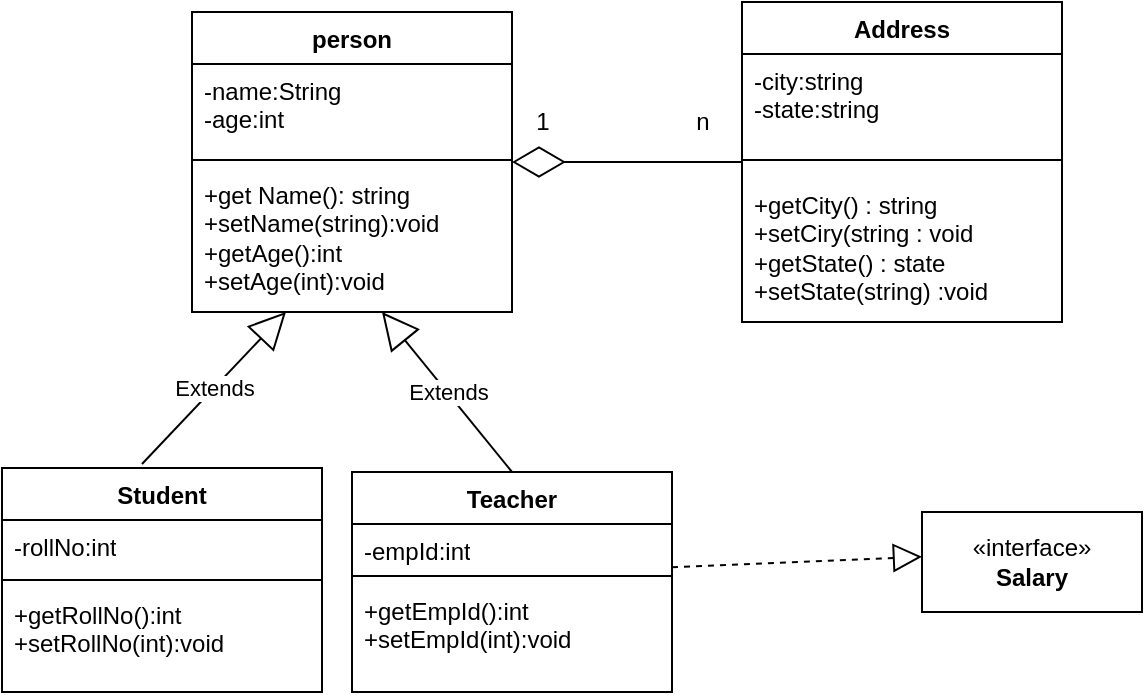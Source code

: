 <mxfile version="21.6.3" type="google">
  <diagram name="Page-1" id="uPs439BGXr5BV0rZQMpI">
    <mxGraphModel grid="1" page="1" gridSize="10" guides="1" tooltips="1" connect="1" arrows="1" fold="1" pageScale="1" pageWidth="850" pageHeight="1100" math="0" shadow="0">
      <root>
        <mxCell id="0" />
        <mxCell id="1" parent="0" />
        <mxCell id="1gFsBYJHaGa0rR8vpXSD-17" value="person" style="swimlane;fontStyle=1;align=center;verticalAlign=top;childLayout=stackLayout;horizontal=1;startSize=26;horizontalStack=0;resizeParent=1;resizeParentMax=0;resizeLast=0;collapsible=1;marginBottom=0;whiteSpace=wrap;html=1;" vertex="1" parent="1">
          <mxGeometry x="345" y="20" width="160" height="150" as="geometry" />
        </mxCell>
        <mxCell id="1gFsBYJHaGa0rR8vpXSD-18" value="-name:String&lt;br&gt;-age:int" style="text;strokeColor=none;fillColor=none;align=left;verticalAlign=top;spacingLeft=4;spacingRight=4;overflow=hidden;rotatable=0;points=[[0,0.5],[1,0.5]];portConstraint=eastwest;whiteSpace=wrap;html=1;" vertex="1" parent="1gFsBYJHaGa0rR8vpXSD-17">
          <mxGeometry y="26" width="160" height="44" as="geometry" />
        </mxCell>
        <mxCell id="1gFsBYJHaGa0rR8vpXSD-19" value="" style="line;strokeWidth=1;fillColor=none;align=left;verticalAlign=middle;spacingTop=-1;spacingLeft=3;spacingRight=3;rotatable=0;labelPosition=right;points=[];portConstraint=eastwest;strokeColor=inherit;" vertex="1" parent="1gFsBYJHaGa0rR8vpXSD-17">
          <mxGeometry y="70" width="160" height="8" as="geometry" />
        </mxCell>
        <mxCell id="1gFsBYJHaGa0rR8vpXSD-20" value="+get Name(): string&lt;br&gt;+setName(string):void&lt;br&gt;+getAge():int&lt;br&gt;+setAge(int):void" style="text;strokeColor=none;fillColor=none;align=left;verticalAlign=top;spacingLeft=4;spacingRight=4;overflow=hidden;rotatable=0;points=[[0,0.5],[1,0.5]];portConstraint=eastwest;whiteSpace=wrap;html=1;" vertex="1" parent="1gFsBYJHaGa0rR8vpXSD-17">
          <mxGeometry y="78" width="160" height="72" as="geometry" />
        </mxCell>
        <mxCell id="1gFsBYJHaGa0rR8vpXSD-22" value="Student" style="swimlane;fontStyle=1;align=center;verticalAlign=top;childLayout=stackLayout;horizontal=1;startSize=26;horizontalStack=0;resizeParent=1;resizeParentMax=0;resizeLast=0;collapsible=1;marginBottom=0;whiteSpace=wrap;html=1;" vertex="1" parent="1">
          <mxGeometry x="250" y="248" width="160" height="112" as="geometry" />
        </mxCell>
        <mxCell id="1gFsBYJHaGa0rR8vpXSD-23" value="-rollNo:int" style="text;strokeColor=none;fillColor=none;align=left;verticalAlign=top;spacingLeft=4;spacingRight=4;overflow=hidden;rotatable=0;points=[[0,0.5],[1,0.5]];portConstraint=eastwest;whiteSpace=wrap;html=1;" vertex="1" parent="1gFsBYJHaGa0rR8vpXSD-22">
          <mxGeometry y="26" width="160" height="26" as="geometry" />
        </mxCell>
        <mxCell id="1gFsBYJHaGa0rR8vpXSD-55" value="" style="line;strokeWidth=1;fillColor=none;align=left;verticalAlign=middle;spacingTop=-1;spacingLeft=3;spacingRight=3;rotatable=0;labelPosition=right;points=[];portConstraint=eastwest;strokeColor=inherit;" vertex="1" parent="1gFsBYJHaGa0rR8vpXSD-22">
          <mxGeometry y="52" width="160" height="8" as="geometry" />
        </mxCell>
        <mxCell id="1gFsBYJHaGa0rR8vpXSD-25" value="+getRollNo():int&lt;br&gt;+setRollNo(int):void" style="text;strokeColor=none;fillColor=none;align=left;verticalAlign=top;spacingLeft=4;spacingRight=4;overflow=hidden;rotatable=0;points=[[0,0.5],[1,0.5]];portConstraint=eastwest;whiteSpace=wrap;html=1;" vertex="1" parent="1gFsBYJHaGa0rR8vpXSD-22">
          <mxGeometry y="60" width="160" height="52" as="geometry" />
        </mxCell>
        <mxCell id="1gFsBYJHaGa0rR8vpXSD-26" value="Teacher" style="swimlane;fontStyle=1;align=center;verticalAlign=top;childLayout=stackLayout;horizontal=1;startSize=26;horizontalStack=0;resizeParent=1;resizeParentMax=0;resizeLast=0;collapsible=1;marginBottom=0;whiteSpace=wrap;html=1;" vertex="1" parent="1">
          <mxGeometry x="425" y="250" width="160" height="110" as="geometry" />
        </mxCell>
        <mxCell id="1gFsBYJHaGa0rR8vpXSD-27" value="-empId:int" style="text;strokeColor=none;fillColor=none;align=left;verticalAlign=top;spacingLeft=4;spacingRight=4;overflow=hidden;rotatable=0;points=[[0,0.5],[1,0.5]];portConstraint=eastwest;whiteSpace=wrap;html=1;" vertex="1" parent="1gFsBYJHaGa0rR8vpXSD-26">
          <mxGeometry y="26" width="160" height="22" as="geometry" />
        </mxCell>
        <mxCell id="1gFsBYJHaGa0rR8vpXSD-28" value="" style="line;strokeWidth=1;fillColor=none;align=left;verticalAlign=middle;spacingTop=-1;spacingLeft=3;spacingRight=3;rotatable=0;labelPosition=right;points=[];portConstraint=eastwest;strokeColor=inherit;" vertex="1" parent="1gFsBYJHaGa0rR8vpXSD-26">
          <mxGeometry y="48" width="160" height="8" as="geometry" />
        </mxCell>
        <mxCell id="1gFsBYJHaGa0rR8vpXSD-29" value="+getEmpId():int&lt;br&gt;+setEmpId(int):void" style="text;strokeColor=none;fillColor=none;align=left;verticalAlign=top;spacingLeft=4;spacingRight=4;overflow=hidden;rotatable=0;points=[[0,0.5],[1,0.5]];portConstraint=eastwest;whiteSpace=wrap;html=1;" vertex="1" parent="1gFsBYJHaGa0rR8vpXSD-26">
          <mxGeometry y="56" width="160" height="54" as="geometry" />
        </mxCell>
        <mxCell id="1gFsBYJHaGa0rR8vpXSD-32" value="Extends" style="endArrow=block;endSize=16;endFill=0;html=1;rounded=0;exitX=0.5;exitY=0;exitDx=0;exitDy=0;" edge="1" parent="1" source="1gFsBYJHaGa0rR8vpXSD-26">
          <mxGeometry width="160" relative="1" as="geometry">
            <mxPoint x="550" y="200" as="sourcePoint" />
            <mxPoint x="440" y="170" as="targetPoint" />
            <Array as="points" />
          </mxGeometry>
        </mxCell>
        <mxCell id="1gFsBYJHaGa0rR8vpXSD-36" value="Extends" style="endArrow=block;endSize=16;endFill=0;html=1;rounded=0;exitX=0.5;exitY=0;exitDx=0;exitDy=0;entryX=0.356;entryY=1.042;entryDx=0;entryDy=0;entryPerimeter=0;" edge="1" parent="1">
          <mxGeometry width="160" relative="1" as="geometry">
            <mxPoint x="320" y="245.98" as="sourcePoint" />
            <mxPoint x="391.96" y="170.004" as="targetPoint" />
          </mxGeometry>
        </mxCell>
        <mxCell id="1gFsBYJHaGa0rR8vpXSD-42" value="Address" style="swimlane;fontStyle=1;align=center;verticalAlign=top;childLayout=stackLayout;horizontal=1;startSize=26;horizontalStack=0;resizeParent=1;resizeParentMax=0;resizeLast=0;collapsible=1;marginBottom=0;whiteSpace=wrap;html=1;" vertex="1" parent="1">
          <mxGeometry x="620" y="15" width="160" height="160" as="geometry" />
        </mxCell>
        <mxCell id="1gFsBYJHaGa0rR8vpXSD-43" value="-city:string&lt;br&gt;-state:string" style="text;strokeColor=none;fillColor=none;align=left;verticalAlign=top;spacingLeft=4;spacingRight=4;overflow=hidden;rotatable=0;points=[[0,0.5],[1,0.5]];portConstraint=eastwest;whiteSpace=wrap;html=1;" vertex="1" parent="1gFsBYJHaGa0rR8vpXSD-42">
          <mxGeometry y="26" width="160" height="44" as="geometry" />
        </mxCell>
        <mxCell id="1gFsBYJHaGa0rR8vpXSD-44" value="" style="line;strokeWidth=1;fillColor=none;align=left;verticalAlign=middle;spacingTop=-1;spacingLeft=3;spacingRight=3;rotatable=0;labelPosition=right;points=[];portConstraint=eastwest;strokeColor=inherit;" vertex="1" parent="1gFsBYJHaGa0rR8vpXSD-42">
          <mxGeometry y="70" width="160" height="18" as="geometry" />
        </mxCell>
        <mxCell id="1gFsBYJHaGa0rR8vpXSD-45" value="+getCity() : string&lt;br&gt;+setCiry(string : void&lt;br&gt;+getState() : state&lt;br&gt;+setState(string) :void" style="text;strokeColor=none;fillColor=none;align=left;verticalAlign=top;spacingLeft=4;spacingRight=4;overflow=hidden;rotatable=0;points=[[0,0.5],[1,0.5]];portConstraint=eastwest;whiteSpace=wrap;html=1;" vertex="1" parent="1gFsBYJHaGa0rR8vpXSD-42">
          <mxGeometry y="88" width="160" height="72" as="geometry" />
        </mxCell>
        <mxCell id="1gFsBYJHaGa0rR8vpXSD-46" value="" style="endArrow=diamondThin;endFill=0;endSize=24;html=1;rounded=0;" edge="1" parent="1">
          <mxGeometry width="160" relative="1" as="geometry">
            <mxPoint x="620" y="95" as="sourcePoint" />
            <mxPoint x="505" y="95" as="targetPoint" />
          </mxGeometry>
        </mxCell>
        <mxCell id="1gFsBYJHaGa0rR8vpXSD-48" value="«interface»&lt;br&gt;&lt;b&gt;Salary&lt;/b&gt;" style="html=1;whiteSpace=wrap;" vertex="1" parent="1">
          <mxGeometry x="710" y="270" width="110" height="50" as="geometry" />
        </mxCell>
        <mxCell id="1gFsBYJHaGa0rR8vpXSD-52" value="" style="endArrow=block;dashed=1;endFill=0;endSize=12;html=1;rounded=0;entryX=0;entryY=0.5;entryDx=0;entryDy=0;" edge="1" parent="1">
          <mxGeometry width="160" relative="1" as="geometry">
            <mxPoint x="585" y="297.63" as="sourcePoint" />
            <mxPoint x="710" y="292.38" as="targetPoint" />
          </mxGeometry>
        </mxCell>
        <mxCell id="1gFsBYJHaGa0rR8vpXSD-61" value="1" style="text;html=1;align=center;verticalAlign=middle;resizable=0;points=[];autosize=1;strokeColor=none;fillColor=none;" vertex="1" parent="1">
          <mxGeometry x="505" y="60" width="30" height="30" as="geometry" />
        </mxCell>
        <mxCell id="1gFsBYJHaGa0rR8vpXSD-62" value="n" style="text;html=1;align=center;verticalAlign=middle;resizable=0;points=[];autosize=1;strokeColor=none;fillColor=none;" vertex="1" parent="1">
          <mxGeometry x="585" y="60" width="30" height="30" as="geometry" />
        </mxCell>
      </root>
    </mxGraphModel>
  </diagram>
</mxfile>

